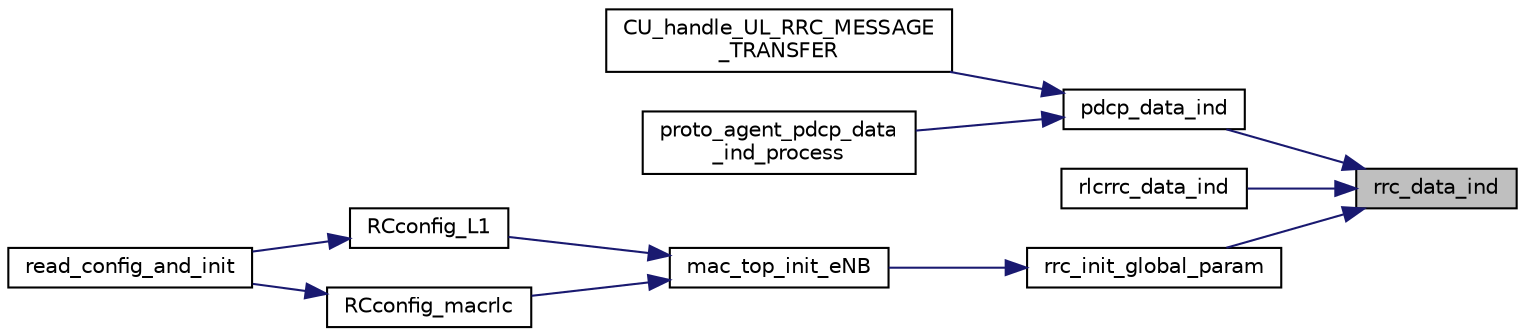 digraph "rrc_data_ind"
{
 // LATEX_PDF_SIZE
  edge [fontname="Helvetica",fontsize="10",labelfontname="Helvetica",labelfontsize="10"];
  node [fontname="Helvetica",fontsize="10",shape=record];
  rankdir="RL";
  Node1 [label="rrc_data_ind",height=0.2,width=0.4,color="black", fillcolor="grey75", style="filled", fontcolor="black",tooltip=" "];
  Node1 -> Node2 [dir="back",color="midnightblue",fontsize="10",style="solid",fontname="Helvetica"];
  Node2 [label="pdcp_data_ind",height=0.2,width=0.4,color="black", fillcolor="white", style="filled",URL="$group____pdcp.html#ga39bab2ba8ae1993dfea9008d98337463",tooltip=" "];
  Node2 -> Node3 [dir="back",color="midnightblue",fontsize="10",style="solid",fontname="Helvetica"];
  Node3 [label="CU_handle_UL_RRC_MESSAGE\l_TRANSFER",height=0.2,width=0.4,color="black", fillcolor="white", style="filled",URL="$f1ap__cu__rrc__message__transfer_8h.html#a847c5dd55799e5af97993e32de6fc07e",tooltip=" "];
  Node2 -> Node4 [dir="back",color="midnightblue",fontsize="10",style="solid",fontname="Helvetica"];
  Node4 [label="proto_agent_pdcp_data\l_ind_process",height=0.2,width=0.4,color="black", fillcolor="white", style="filled",URL="$proto__agent__common_8h.html#a69df5907252f68f5ffec0f7002cbb334",tooltip=" "];
  Node1 -> Node5 [dir="back",color="midnightblue",fontsize="10",style="solid",fontname="Helvetica"];
  Node5 [label="rlcrrc_data_ind",height=0.2,width=0.4,color="black", fillcolor="white", style="filled",URL="$openair__rrc__L2__interface_8h.html#a7b1da999b22837d8c1061068bdbc19af",tooltip=" "];
  Node1 -> Node6 [dir="back",color="midnightblue",fontsize="10",style="solid",fontname="Helvetica"];
  Node6 [label="rrc_init_global_param",height=0.2,width=0.4,color="black", fillcolor="white", style="filled",URL="$group____rrc.html#gade79643da4980d980ff603275e52c99a",tooltip=" "];
  Node6 -> Node7 [dir="back",color="midnightblue",fontsize="10",style="solid",fontname="Helvetica"];
  Node7 [label="mac_top_init_eNB",height=0.2,width=0.4,color="black", fillcolor="white", style="filled",URL="$group____mac.html#ga7b366a80fdb7f92ef5b4418560f2c330",tooltip=" "];
  Node7 -> Node8 [dir="back",color="midnightblue",fontsize="10",style="solid",fontname="Helvetica"];
  Node8 [label="RCconfig_L1",height=0.2,width=0.4,color="black", fillcolor="white", style="filled",URL="$group____enb__app.html#gaf0a0b784f891b689029fdac80981bb48",tooltip=" "];
  Node8 -> Node9 [dir="back",color="midnightblue",fontsize="10",style="solid",fontname="Helvetica"];
  Node9 [label="read_config_and_init",height=0.2,width=0.4,color="black", fillcolor="white", style="filled",URL="$group____enb__app.html#gafd8182cd803334f6a7df61898dc81389",tooltip=" "];
  Node7 -> Node10 [dir="back",color="midnightblue",fontsize="10",style="solid",fontname="Helvetica"];
  Node10 [label="RCconfig_macrlc",height=0.2,width=0.4,color="black", fillcolor="white", style="filled",URL="$group____enb__app.html#gad938d81629b25898f7beb6f9c854846b",tooltip=" "];
  Node10 -> Node9 [dir="back",color="midnightblue",fontsize="10",style="solid",fontname="Helvetica"];
}
